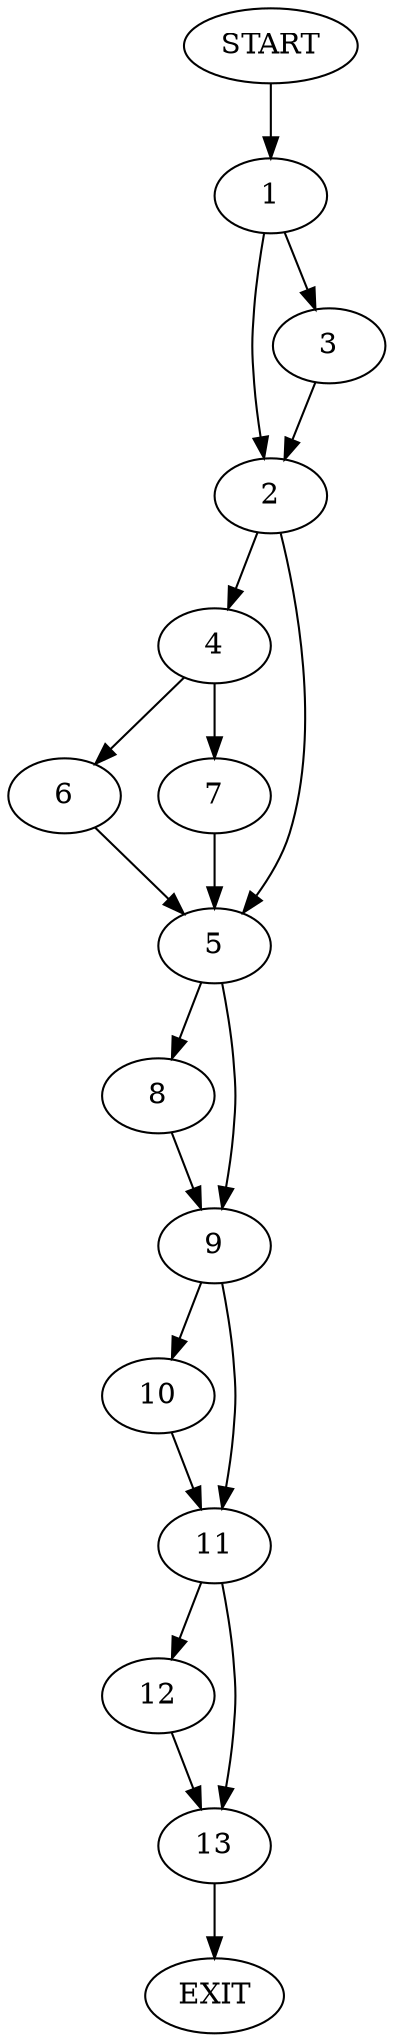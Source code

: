 digraph {
0 [label="START"]
14 [label="EXIT"]
0 -> 1
1 -> 2
1 -> 3
3 -> 2
2 -> 4
2 -> 5
4 -> 6
4 -> 7
5 -> 8
5 -> 9
6 -> 5
7 -> 5
9 -> 10
9 -> 11
8 -> 9
11 -> 12
11 -> 13
10 -> 11
13 -> 14
12 -> 13
}
